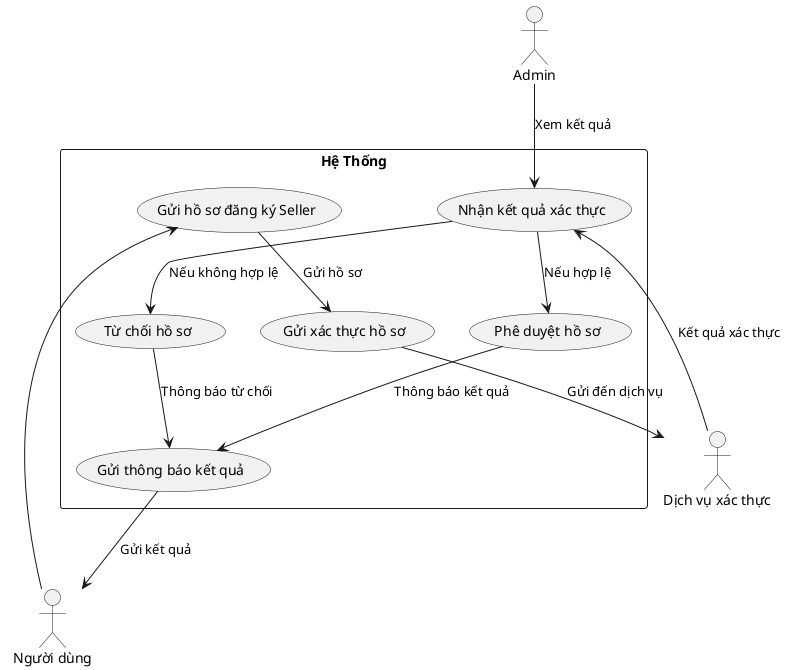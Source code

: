 @startuml
actor "Người dùng" as User
actor "Admin" as Admin
actor "Dịch vụ xác thực" as ThirdParty

rectangle "Hệ Thống" {
    usecase "Gửi hồ sơ đăng ký Seller" as UC_SubmitApplication
    usecase "Gửi xác thực hồ sơ" as UC_SendVerification
    usecase "Nhận kết quả xác thực" as UC_GetVerificationResult
    usecase "Phê duyệt hồ sơ" as UC_ApproveApplication
    usecase "Từ chối hồ sơ" as UC_RejectApplication
    usecase "Gửi thông báo kết quả" as UC_SendResult
}

User --> UC_SubmitApplication
UC_SubmitApplication --> UC_SendVerification : Gửi hồ sơ
UC_SendVerification --> ThirdParty : Gửi đến dịch vụ
ThirdParty --> UC_GetVerificationResult : Kết quả xác thực

Admin --> UC_GetVerificationResult : Xem kết quả
UC_GetVerificationResult --> UC_ApproveApplication : Nếu hợp lệ
UC_GetVerificationResult --> UC_RejectApplication : Nếu không hợp lệ

UC_ApproveApplication --> UC_SendResult : Thông báo kết quả
UC_RejectApplication --> UC_SendResult : Thông báo từ chối
UC_SendResult --> User : Gửi kết quả
@enduml